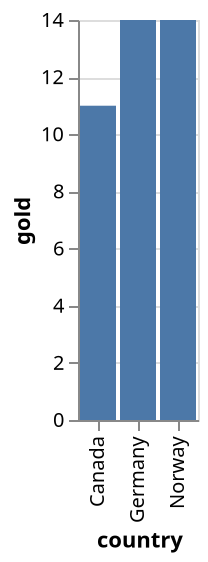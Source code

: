 {
  "$schema": "https://vega.github.io/schema/vega-lite/v6.json",
  "data": {
    "values": [
      {"country": "Norway", "type": "gold", "count": 14},
      {"country": "Norway", "type": "silver", "count": 14},
      {"country": "Norway", "type": "bronze", "count": 11},
      {"country": "Germany", "type": "gold", "count": 14},
      {"country": "Germany", "type": "silver", "count": 10},
      {"country": "Germany", "type": "bronze", "count": 7},
      {"country": "Canada", "type": "gold", "count": 11},
      {"country": "Canada", "type": "silver", "count": 8},
      {"country": "Canada", "type": "bronze", "count": 10}
    ]
  },
  "transform": [{
    "pivot": "type",
    "value": "count",
    "groupby": ["country"]
  }],
  "mark": "bar",
  "encoding": {
    "x": {"field": "country", "type": "nominal"},
    "y": {"field": "gold", "type": "quantitative"}
  }
}
